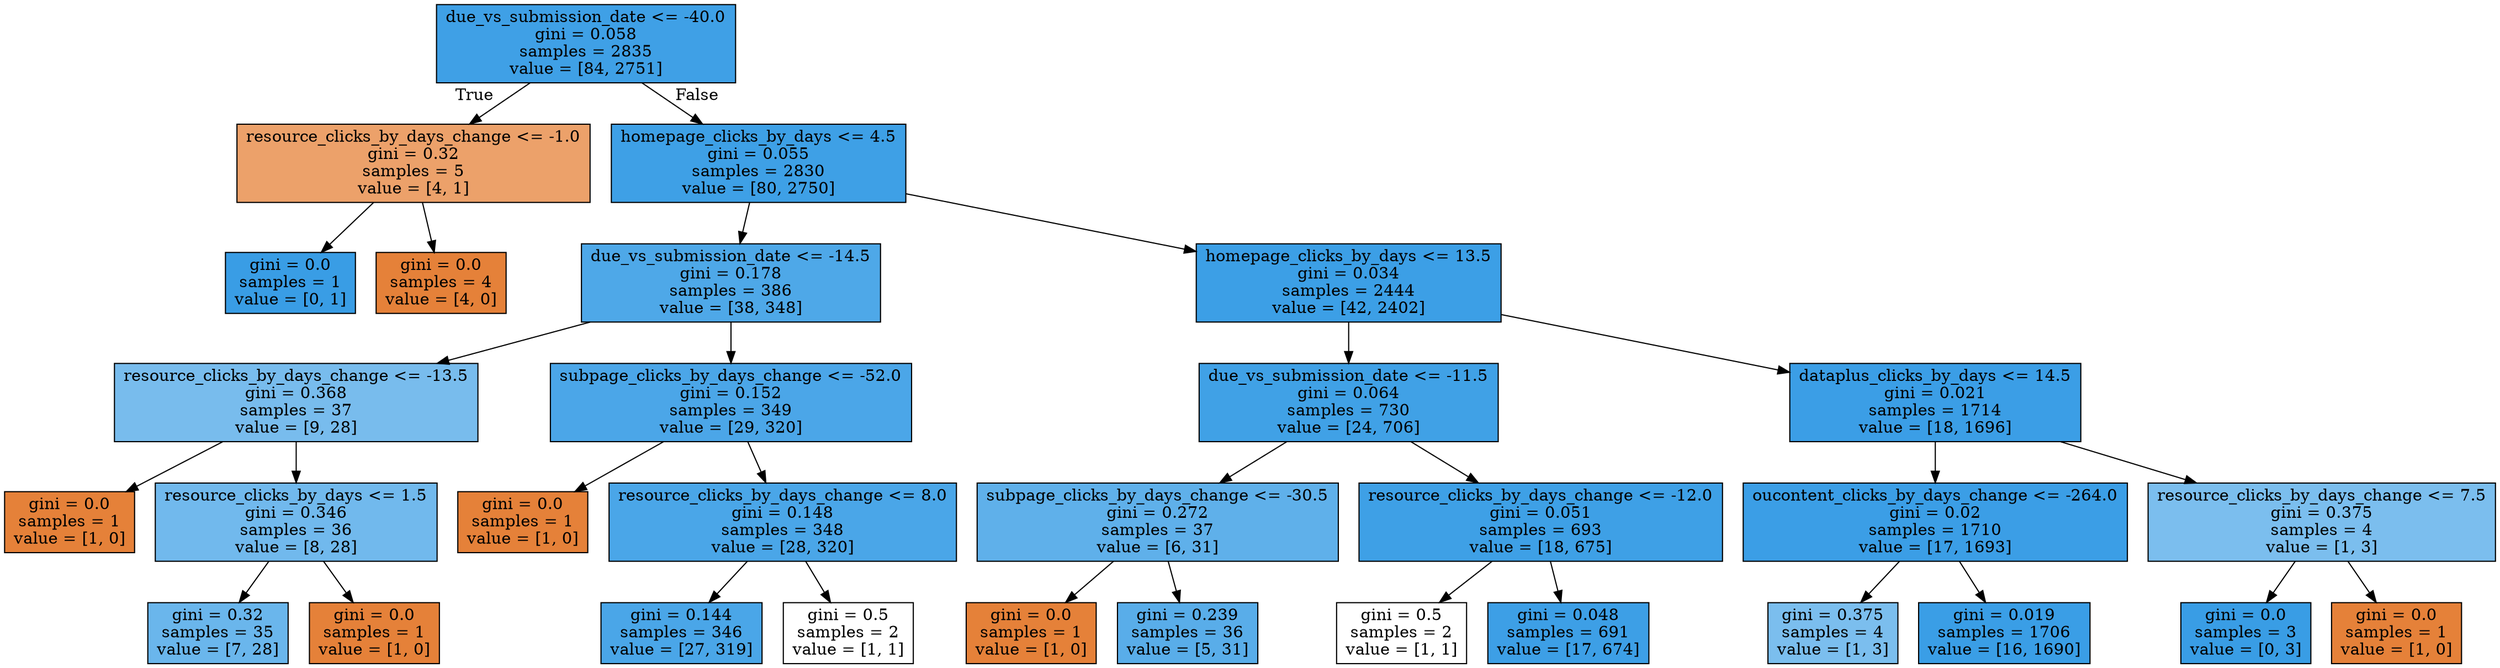 digraph Tree {
node [shape=box, style="filled", color="black"] ;
0 [label="due_vs_submission_date <= -40.0\ngini = 0.058\nsamples = 2835\nvalue = [84, 2751]", fillcolor="#399de5f7"] ;
1 [label="resource_clicks_by_days_change <= -1.0\ngini = 0.32\nsamples = 5\nvalue = [4, 1]", fillcolor="#e58139bf"] ;
0 -> 1 [labeldistance=2.5, labelangle=45, headlabel="True"] ;
2 [label="gini = 0.0\nsamples = 1\nvalue = [0, 1]", fillcolor="#399de5ff"] ;
1 -> 2 ;
3 [label="gini = 0.0\nsamples = 4\nvalue = [4, 0]", fillcolor="#e58139ff"] ;
1 -> 3 ;
4 [label="homepage_clicks_by_days <= 4.5\ngini = 0.055\nsamples = 2830\nvalue = [80, 2750]", fillcolor="#399de5f8"] ;
0 -> 4 [labeldistance=2.5, labelangle=-45, headlabel="False"] ;
5 [label="due_vs_submission_date <= -14.5\ngini = 0.178\nsamples = 386\nvalue = [38, 348]", fillcolor="#399de5e3"] ;
4 -> 5 ;
6 [label="resource_clicks_by_days_change <= -13.5\ngini = 0.368\nsamples = 37\nvalue = [9, 28]", fillcolor="#399de5ad"] ;
5 -> 6 ;
7 [label="gini = 0.0\nsamples = 1\nvalue = [1, 0]", fillcolor="#e58139ff"] ;
6 -> 7 ;
8 [label="resource_clicks_by_days <= 1.5\ngini = 0.346\nsamples = 36\nvalue = [8, 28]", fillcolor="#399de5b6"] ;
6 -> 8 ;
9 [label="gini = 0.32\nsamples = 35\nvalue = [7, 28]", fillcolor="#399de5bf"] ;
8 -> 9 ;
10 [label="gini = 0.0\nsamples = 1\nvalue = [1, 0]", fillcolor="#e58139ff"] ;
8 -> 10 ;
11 [label="subpage_clicks_by_days_change <= -52.0\ngini = 0.152\nsamples = 349\nvalue = [29, 320]", fillcolor="#399de5e8"] ;
5 -> 11 ;
12 [label="gini = 0.0\nsamples = 1\nvalue = [1, 0]", fillcolor="#e58139ff"] ;
11 -> 12 ;
13 [label="resource_clicks_by_days_change <= 8.0\ngini = 0.148\nsamples = 348\nvalue = [28, 320]", fillcolor="#399de5e9"] ;
11 -> 13 ;
14 [label="gini = 0.144\nsamples = 346\nvalue = [27, 319]", fillcolor="#399de5e9"] ;
13 -> 14 ;
15 [label="gini = 0.5\nsamples = 2\nvalue = [1, 1]", fillcolor="#e5813900"] ;
13 -> 15 ;
16 [label="homepage_clicks_by_days <= 13.5\ngini = 0.034\nsamples = 2444\nvalue = [42, 2402]", fillcolor="#399de5fb"] ;
4 -> 16 ;
17 [label="due_vs_submission_date <= -11.5\ngini = 0.064\nsamples = 730\nvalue = [24, 706]", fillcolor="#399de5f6"] ;
16 -> 17 ;
18 [label="subpage_clicks_by_days_change <= -30.5\ngini = 0.272\nsamples = 37\nvalue = [6, 31]", fillcolor="#399de5ce"] ;
17 -> 18 ;
19 [label="gini = 0.0\nsamples = 1\nvalue = [1, 0]", fillcolor="#e58139ff"] ;
18 -> 19 ;
20 [label="gini = 0.239\nsamples = 36\nvalue = [5, 31]", fillcolor="#399de5d6"] ;
18 -> 20 ;
21 [label="resource_clicks_by_days_change <= -12.0\ngini = 0.051\nsamples = 693\nvalue = [18, 675]", fillcolor="#399de5f8"] ;
17 -> 21 ;
22 [label="gini = 0.5\nsamples = 2\nvalue = [1, 1]", fillcolor="#e5813900"] ;
21 -> 22 ;
23 [label="gini = 0.048\nsamples = 691\nvalue = [17, 674]", fillcolor="#399de5f9"] ;
21 -> 23 ;
24 [label="dataplus_clicks_by_days <= 14.5\ngini = 0.021\nsamples = 1714\nvalue = [18, 1696]", fillcolor="#399de5fc"] ;
16 -> 24 ;
25 [label="oucontent_clicks_by_days_change <= -264.0\ngini = 0.02\nsamples = 1710\nvalue = [17, 1693]", fillcolor="#399de5fc"] ;
24 -> 25 ;
26 [label="gini = 0.375\nsamples = 4\nvalue = [1, 3]", fillcolor="#399de5aa"] ;
25 -> 26 ;
27 [label="gini = 0.019\nsamples = 1706\nvalue = [16, 1690]", fillcolor="#399de5fd"] ;
25 -> 27 ;
28 [label="resource_clicks_by_days_change <= 7.5\ngini = 0.375\nsamples = 4\nvalue = [1, 3]", fillcolor="#399de5aa"] ;
24 -> 28 ;
29 [label="gini = 0.0\nsamples = 3\nvalue = [0, 3]", fillcolor="#399de5ff"] ;
28 -> 29 ;
30 [label="gini = 0.0\nsamples = 1\nvalue = [1, 0]", fillcolor="#e58139ff"] ;
28 -> 30 ;
}